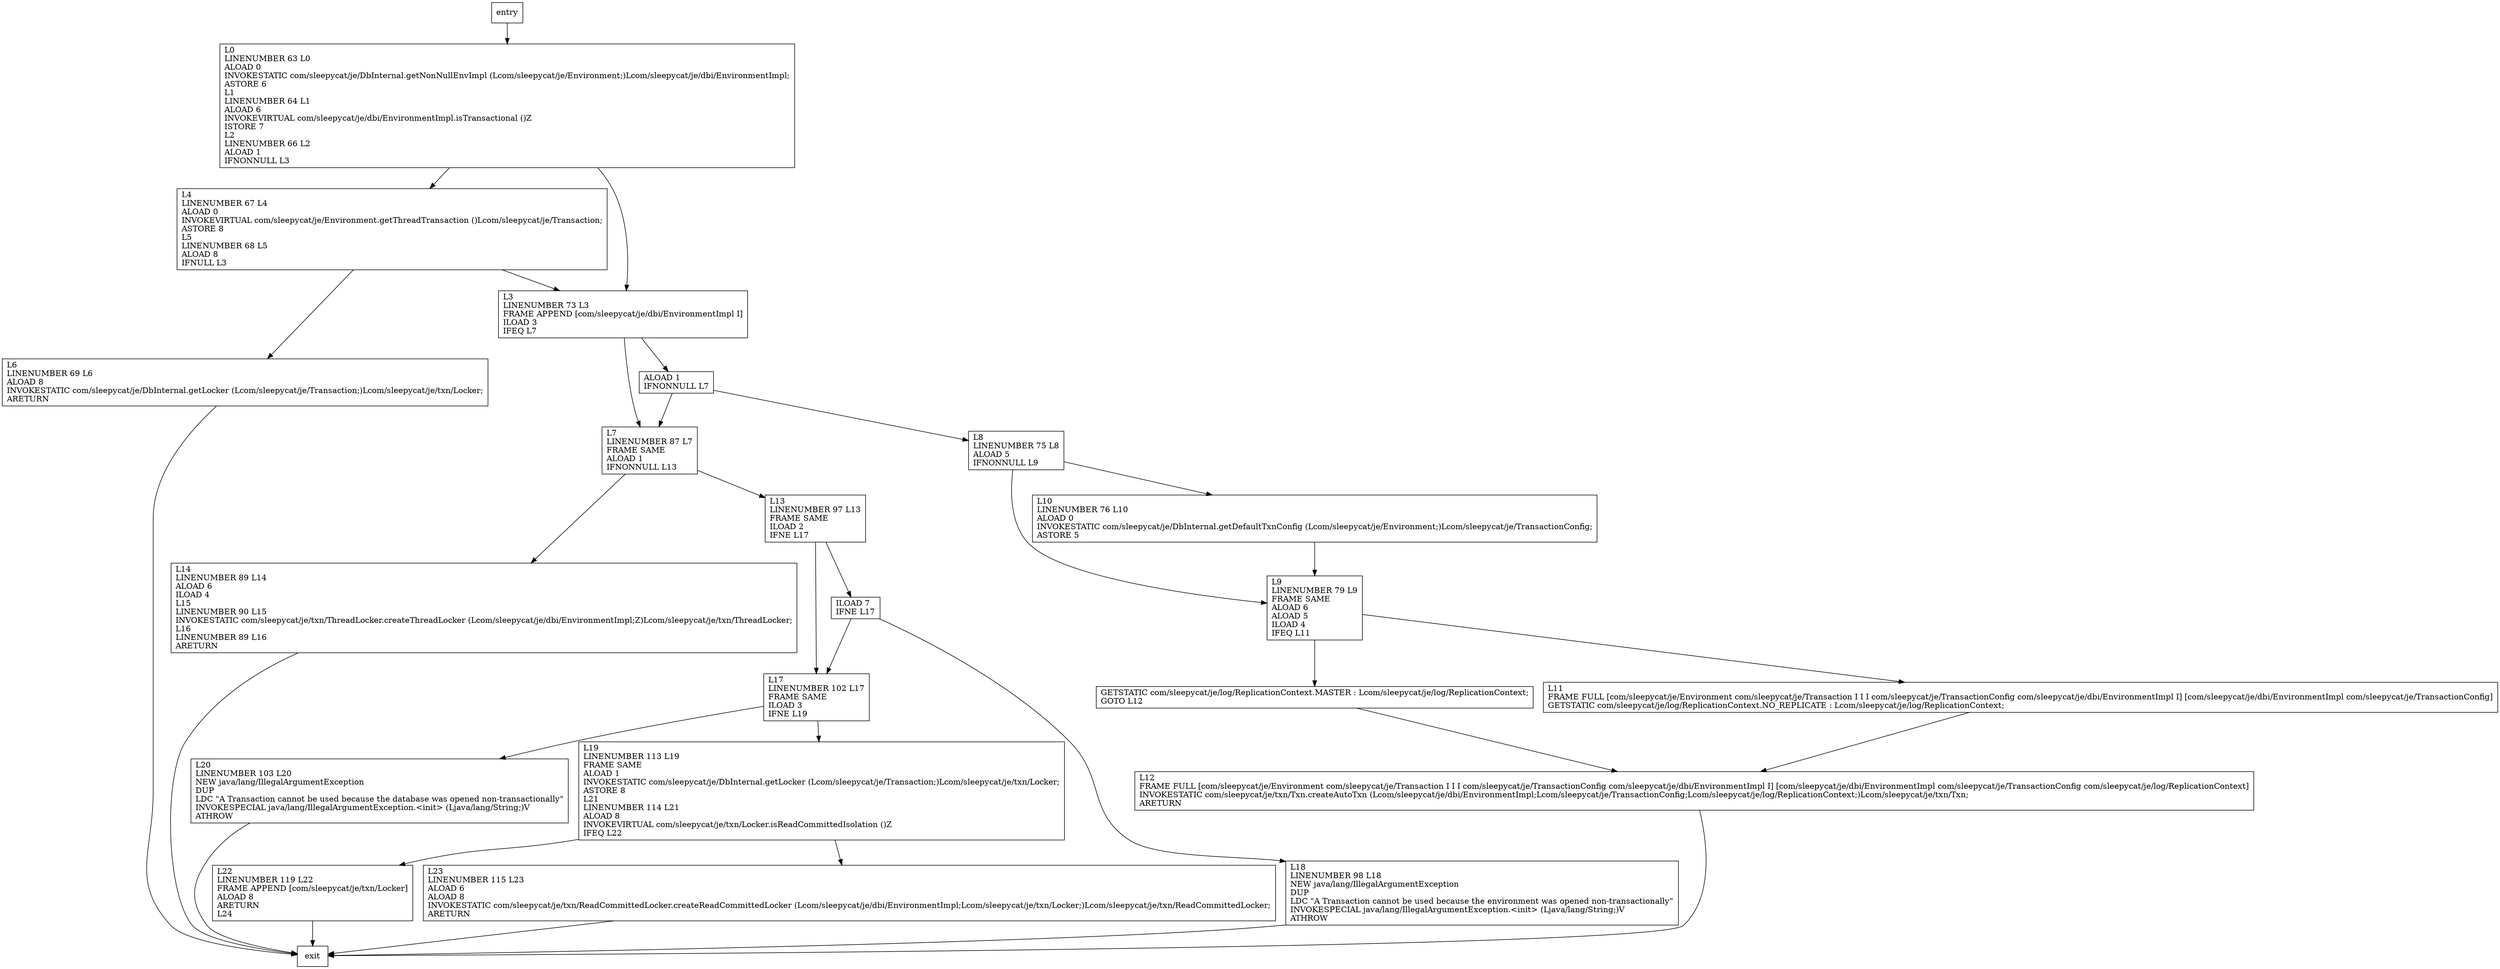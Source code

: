 digraph getWritableLocker {
node [shape=record];
465485710 [label="L17\lLINENUMBER 102 L17\lFRAME SAME\lILOAD 3\lIFNE L19\l"];
175291188 [label="ILOAD 7\lIFNE L17\l"];
568073625 [label="L4\lLINENUMBER 67 L4\lALOAD 0\lINVOKEVIRTUAL com/sleepycat/je/Environment.getThreadTransaction ()Lcom/sleepycat/je/Transaction;\lASTORE 8\lL5\lLINENUMBER 68 L5\lALOAD 8\lIFNULL L3\l"];
549208447 [label="L7\lLINENUMBER 87 L7\lFRAME SAME\lALOAD 1\lIFNONNULL L13\l"];
1983471851 [label="L0\lLINENUMBER 63 L0\lALOAD 0\lINVOKESTATIC com/sleepycat/je/DbInternal.getNonNullEnvImpl (Lcom/sleepycat/je/Environment;)Lcom/sleepycat/je/dbi/EnvironmentImpl;\lASTORE 6\lL1\lLINENUMBER 64 L1\lALOAD 6\lINVOKEVIRTUAL com/sleepycat/je/dbi/EnvironmentImpl.isTransactional ()Z\lISTORE 7\lL2\lLINENUMBER 66 L2\lALOAD 1\lIFNONNULL L3\l"];
1298475974 [label="L22\lLINENUMBER 119 L22\lFRAME APPEND [com/sleepycat/je/txn/Locker]\lALOAD 8\lARETURN\lL24\l"];
1632477220 [label="L8\lLINENUMBER 75 L8\lALOAD 5\lIFNONNULL L9\l"];
506587104 [label="L14\lLINENUMBER 89 L14\lALOAD 6\lILOAD 4\lL15\lLINENUMBER 90 L15\lINVOKESTATIC com/sleepycat/je/txn/ThreadLocker.createThreadLocker (Lcom/sleepycat/je/dbi/EnvironmentImpl;Z)Lcom/sleepycat/je/txn/ThreadLocker;\lL16\lLINENUMBER 89 L16\lARETURN\l"];
106108132 [label="GETSTATIC com/sleepycat/je/log/ReplicationContext.MASTER : Lcom/sleepycat/je/log/ReplicationContext;\lGOTO L12\l"];
2079993204 [label="L6\lLINENUMBER 69 L6\lALOAD 8\lINVOKESTATIC com/sleepycat/je/DbInternal.getLocker (Lcom/sleepycat/je/Transaction;)Lcom/sleepycat/je/txn/Locker;\lARETURN\l"];
1266065652 [label="L9\lLINENUMBER 79 L9\lFRAME SAME\lALOAD 6\lALOAD 5\lILOAD 4\lIFEQ L11\l"];
177457290 [label="L11\lFRAME FULL [com/sleepycat/je/Environment com/sleepycat/je/Transaction I I I com/sleepycat/je/TransactionConfig com/sleepycat/je/dbi/EnvironmentImpl I] [com/sleepycat/je/dbi/EnvironmentImpl com/sleepycat/je/TransactionConfig]\lGETSTATIC com/sleepycat/je/log/ReplicationContext.NO_REPLICATE : Lcom/sleepycat/je/log/ReplicationContext;\l"];
1286531766 [label="L20\lLINENUMBER 103 L20\lNEW java/lang/IllegalArgumentException\lDUP\lLDC \"A Transaction cannot be used because the database was opened non-transactionally\"\lINVOKESPECIAL java/lang/IllegalArgumentException.\<init\> (Ljava/lang/String;)V\lATHROW\l"];
1901260342 [label="L3\lLINENUMBER 73 L3\lFRAME APPEND [com/sleepycat/je/dbi/EnvironmentImpl I]\lILOAD 3\lIFEQ L7\l"];
14366507 [label="L13\lLINENUMBER 97 L13\lFRAME SAME\lILOAD 2\lIFNE L17\l"];
1116058045 [label="L18\lLINENUMBER 98 L18\lNEW java/lang/IllegalArgumentException\lDUP\lLDC \"A Transaction cannot be used because the environment was opened non-transactionally\"\lINVOKESPECIAL java/lang/IllegalArgumentException.\<init\> (Ljava/lang/String;)V\lATHROW\l"];
1402622186 [label="L19\lLINENUMBER 113 L19\lFRAME SAME\lALOAD 1\lINVOKESTATIC com/sleepycat/je/DbInternal.getLocker (Lcom/sleepycat/je/Transaction;)Lcom/sleepycat/je/txn/Locker;\lASTORE 8\lL21\lLINENUMBER 114 L21\lALOAD 8\lINVOKEVIRTUAL com/sleepycat/je/txn/Locker.isReadCommittedIsolation ()Z\lIFEQ L22\l"];
1182344408 [label="ALOAD 1\lIFNONNULL L7\l"];
1948039212 [label="L12\lFRAME FULL [com/sleepycat/je/Environment com/sleepycat/je/Transaction I I I com/sleepycat/je/TransactionConfig com/sleepycat/je/dbi/EnvironmentImpl I] [com/sleepycat/je/dbi/EnvironmentImpl com/sleepycat/je/TransactionConfig com/sleepycat/je/log/ReplicationContext]\lINVOKESTATIC com/sleepycat/je/txn/Txn.createAutoTxn (Lcom/sleepycat/je/dbi/EnvironmentImpl;Lcom/sleepycat/je/TransactionConfig;Lcom/sleepycat/je/log/ReplicationContext;)Lcom/sleepycat/je/txn/Txn;\lARETURN\l"];
570588770 [label="L23\lLINENUMBER 115 L23\lALOAD 6\lALOAD 8\lINVOKESTATIC com/sleepycat/je/txn/ReadCommittedLocker.createReadCommittedLocker (Lcom/sleepycat/je/dbi/EnvironmentImpl;Lcom/sleepycat/je/txn/Locker;)Lcom/sleepycat/je/txn/ReadCommittedLocker;\lARETURN\l"];
1143345830 [label="L10\lLINENUMBER 76 L10\lALOAD 0\lINVOKESTATIC com/sleepycat/je/DbInternal.getDefaultTxnConfig (Lcom/sleepycat/je/Environment;)Lcom/sleepycat/je/TransactionConfig;\lASTORE 5\l"];
entry;
exit;
465485710 -> 1286531766;
465485710 -> 1402622186;
175291188 -> 465485710;
175291188 -> 1116058045;
568073625 -> 2079993204;
568073625 -> 1901260342;
549208447 -> 14366507;
549208447 -> 506587104;
1983471851 -> 1901260342;
1983471851 -> 568073625;
1298475974 -> exit;
1632477220 -> 1266065652;
1632477220 -> 1143345830;
506587104 -> exit;
106108132 -> 1948039212;
entry -> 1983471851;
2079993204 -> exit;
1266065652 -> 106108132;
1266065652 -> 177457290;
177457290 -> 1948039212;
1286531766 -> exit;
1901260342 -> 549208447;
1901260342 -> 1182344408;
14366507 -> 465485710;
14366507 -> 175291188;
1116058045 -> exit;
1402622186 -> 1298475974;
1402622186 -> 570588770;
1182344408 -> 549208447;
1182344408 -> 1632477220;
1948039212 -> exit;
570588770 -> exit;
1143345830 -> 1266065652;
}
